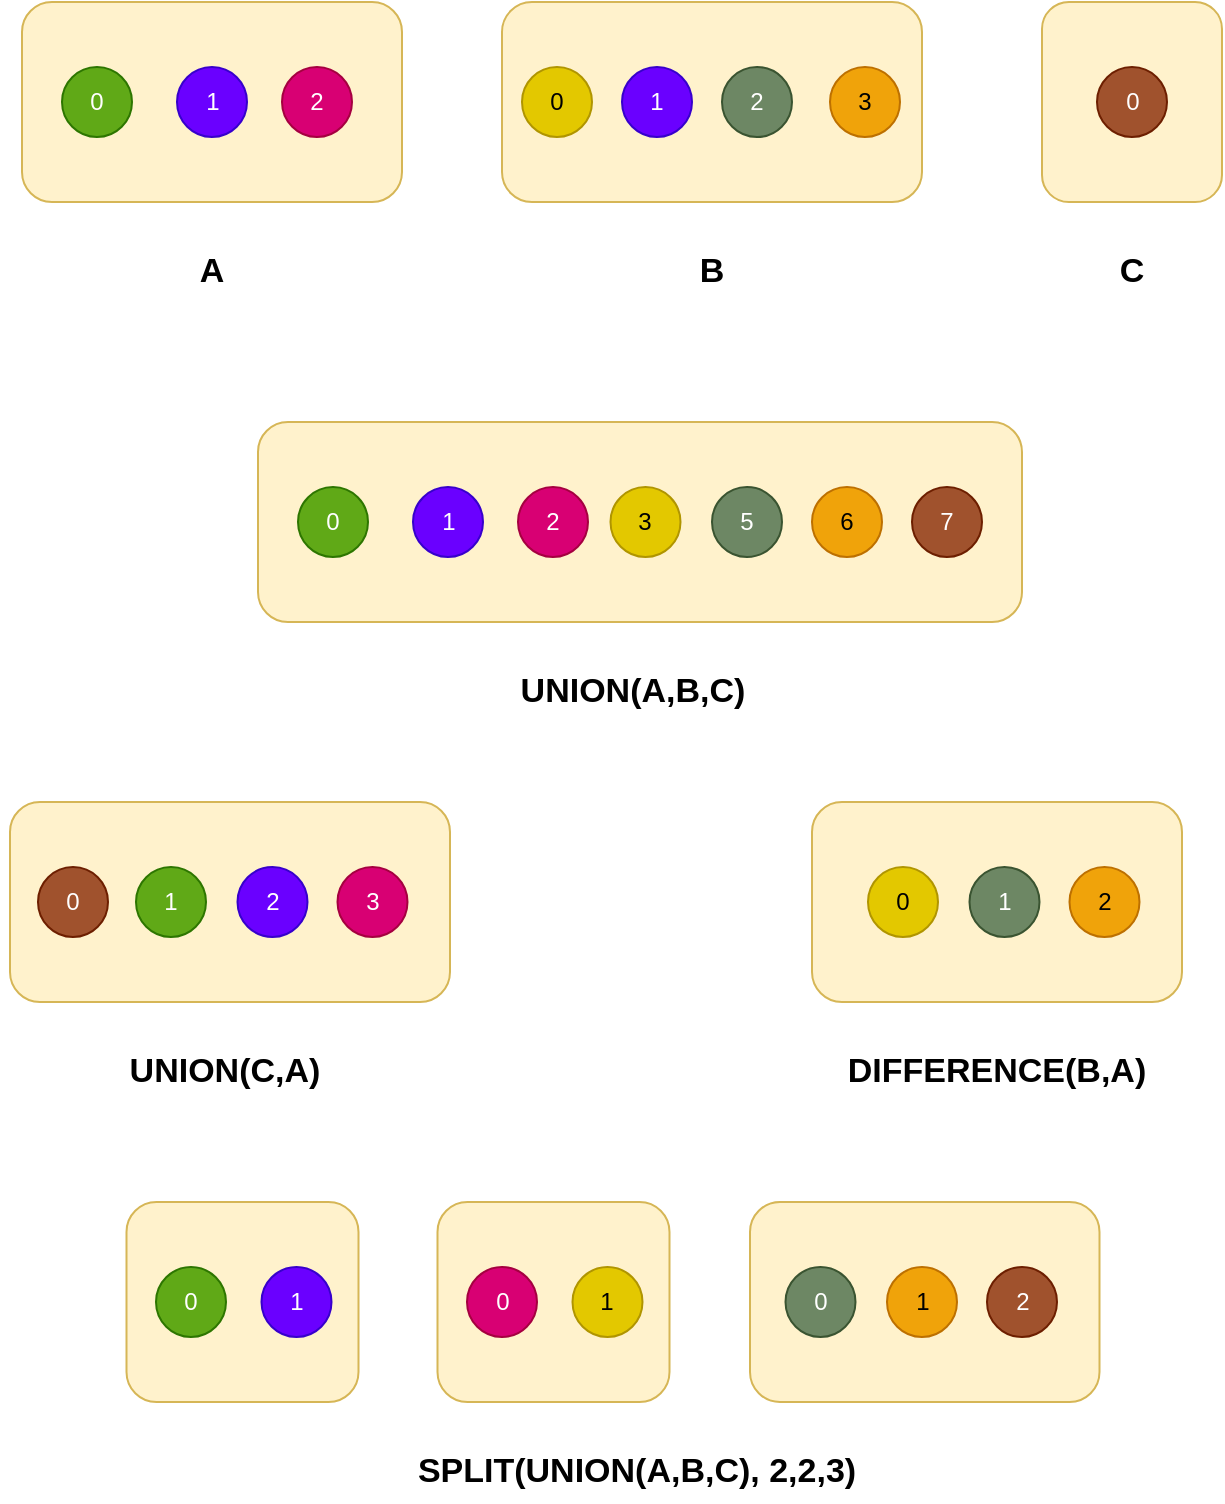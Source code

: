 <mxfile version="21.2.8" type="device">
  <diagram name="Page-1" id="bNRBHeDEAg0nC-5bPOvY">
    <mxGraphModel dx="1728" dy="1011" grid="1" gridSize="10" guides="1" tooltips="1" connect="1" arrows="1" fold="1" page="1" pageScale="1" pageWidth="850" pageHeight="1100" math="0" shadow="0">
      <root>
        <mxCell id="0" />
        <mxCell id="1" parent="0" />
        <mxCell id="jUOp7OIVQVdU6eJiuUFq-4" value="" style="rounded=1;whiteSpace=wrap;html=1;fillColor=#fff2cc;strokeColor=#d6b656;" parent="1" vertex="1">
          <mxGeometry x="136" y="90" width="190" height="100" as="geometry" />
        </mxCell>
        <mxCell id="jUOp7OIVQVdU6eJiuUFq-6" value="" style="rounded=1;whiteSpace=wrap;html=1;fillColor=#fff2cc;strokeColor=#d6b656;" parent="1" vertex="1">
          <mxGeometry x="376" y="90" width="210" height="100" as="geometry" />
        </mxCell>
        <mxCell id="jUOp7OIVQVdU6eJiuUFq-7" value="" style="rounded=1;whiteSpace=wrap;html=1;fillColor=#fff2cc;strokeColor=#d6b656;" parent="1" vertex="1">
          <mxGeometry x="646" y="90" width="90" height="100" as="geometry" />
        </mxCell>
        <mxCell id="jUOp7OIVQVdU6eJiuUFq-9" value="0" style="ellipse;whiteSpace=wrap;html=1;aspect=fixed;fillColor=#60a917;fontColor=#ffffff;strokeColor=#2D7600;" parent="1" vertex="1">
          <mxGeometry x="156" y="122.5" width="35" height="35" as="geometry" />
        </mxCell>
        <mxCell id="jUOp7OIVQVdU6eJiuUFq-11" value="1" style="ellipse;whiteSpace=wrap;html=1;aspect=fixed;fillColor=#6a00ff;fontColor=#ffffff;strokeColor=#3700CC;" parent="1" vertex="1">
          <mxGeometry x="213.5" y="122.5" width="35" height="35" as="geometry" />
        </mxCell>
        <mxCell id="jUOp7OIVQVdU6eJiuUFq-12" value="2" style="ellipse;whiteSpace=wrap;html=1;aspect=fixed;fillColor=#d80073;fontColor=#ffffff;strokeColor=#A50040;" parent="1" vertex="1">
          <mxGeometry x="266" y="122.5" width="35" height="35" as="geometry" />
        </mxCell>
        <mxCell id="jUOp7OIVQVdU6eJiuUFq-13" value="0" style="ellipse;whiteSpace=wrap;html=1;aspect=fixed;fillColor=#e3c800;fontColor=#000000;strokeColor=#B09500;" parent="1" vertex="1">
          <mxGeometry x="386" y="122.5" width="35" height="35" as="geometry" />
        </mxCell>
        <mxCell id="jUOp7OIVQVdU6eJiuUFq-14" value="1" style="ellipse;whiteSpace=wrap;html=1;aspect=fixed;fillColor=#6a00ff;fontColor=#ffffff;strokeColor=#3700CC;" parent="1" vertex="1">
          <mxGeometry x="436" y="122.5" width="35" height="35" as="geometry" />
        </mxCell>
        <mxCell id="jUOp7OIVQVdU6eJiuUFq-15" value="2" style="ellipse;whiteSpace=wrap;html=1;aspect=fixed;fillColor=#6d8764;fontColor=#ffffff;strokeColor=#3A5431;" parent="1" vertex="1">
          <mxGeometry x="486" y="122.5" width="35" height="35" as="geometry" />
        </mxCell>
        <mxCell id="jUOp7OIVQVdU6eJiuUFq-16" value="3" style="ellipse;whiteSpace=wrap;html=1;aspect=fixed;fillColor=#f0a30a;fontColor=#000000;strokeColor=#BD7000;" parent="1" vertex="1">
          <mxGeometry x="540" y="122.5" width="35" height="35" as="geometry" />
        </mxCell>
        <mxCell id="jUOp7OIVQVdU6eJiuUFq-17" value="0" style="ellipse;whiteSpace=wrap;html=1;aspect=fixed;fillColor=#a0522d;fontColor=#ffffff;strokeColor=#6D1F00;" parent="1" vertex="1">
          <mxGeometry x="673.5" y="122.5" width="35" height="35" as="geometry" />
        </mxCell>
        <mxCell id="jUOp7OIVQVdU6eJiuUFq-19" value="&lt;font style=&quot;font-size: 17px;&quot;&gt;A&lt;/font&gt;" style="text;html=1;strokeColor=none;fillColor=none;align=center;verticalAlign=middle;whiteSpace=wrap;rounded=0;fontStyle=1" parent="1" vertex="1">
          <mxGeometry x="201" y="210" width="60" height="30" as="geometry" />
        </mxCell>
        <mxCell id="jUOp7OIVQVdU6eJiuUFq-20" value="&lt;font style=&quot;font-size: 17px;&quot;&gt;B&lt;/font&gt;" style="text;html=1;strokeColor=none;fillColor=none;align=center;verticalAlign=middle;whiteSpace=wrap;rounded=0;fontStyle=1" parent="1" vertex="1">
          <mxGeometry x="451" y="210" width="60" height="30" as="geometry" />
        </mxCell>
        <mxCell id="jUOp7OIVQVdU6eJiuUFq-21" value="&lt;font style=&quot;font-size: 17px;&quot;&gt;C&lt;/font&gt;" style="text;html=1;strokeColor=none;fillColor=none;align=center;verticalAlign=middle;whiteSpace=wrap;rounded=0;fontStyle=1" parent="1" vertex="1">
          <mxGeometry x="661" y="210" width="60" height="30" as="geometry" />
        </mxCell>
        <mxCell id="jUOp7OIVQVdU6eJiuUFq-23" value="" style="rounded=1;whiteSpace=wrap;html=1;fillColor=#fff2cc;strokeColor=#d6b656;" parent="1" vertex="1">
          <mxGeometry x="254" y="300" width="382" height="100" as="geometry" />
        </mxCell>
        <mxCell id="jUOp7OIVQVdU6eJiuUFq-24" value="0" style="ellipse;whiteSpace=wrap;html=1;aspect=fixed;fillColor=#60a917;fontColor=#ffffff;strokeColor=#2D7600;" parent="1" vertex="1">
          <mxGeometry x="274" y="332.5" width="35" height="35" as="geometry" />
        </mxCell>
        <mxCell id="jUOp7OIVQVdU6eJiuUFq-25" value="1" style="ellipse;whiteSpace=wrap;html=1;aspect=fixed;fillColor=#6a00ff;fontColor=#ffffff;strokeColor=#3700CC;" parent="1" vertex="1">
          <mxGeometry x="331.5" y="332.5" width="35" height="35" as="geometry" />
        </mxCell>
        <mxCell id="jUOp7OIVQVdU6eJiuUFq-26" value="2" style="ellipse;whiteSpace=wrap;html=1;aspect=fixed;fillColor=#d80073;fontColor=#ffffff;strokeColor=#A50040;" parent="1" vertex="1">
          <mxGeometry x="384" y="332.5" width="35" height="35" as="geometry" />
        </mxCell>
        <mxCell id="jUOp7OIVQVdU6eJiuUFq-32" value="3" style="ellipse;whiteSpace=wrap;html=1;aspect=fixed;fillColor=#e3c800;fontColor=#000000;strokeColor=#B09500;" parent="1" vertex="1">
          <mxGeometry x="430.25" y="332.5" width="35" height="35" as="geometry" />
        </mxCell>
        <mxCell id="jUOp7OIVQVdU6eJiuUFq-34" value="5" style="ellipse;whiteSpace=wrap;html=1;aspect=fixed;fillColor=#6d8764;fontColor=#ffffff;strokeColor=#3A5431;" parent="1" vertex="1">
          <mxGeometry x="481" y="332.5" width="35" height="35" as="geometry" />
        </mxCell>
        <mxCell id="jUOp7OIVQVdU6eJiuUFq-35" value="6" style="ellipse;whiteSpace=wrap;html=1;aspect=fixed;fillColor=#f0a30a;fontColor=#000000;strokeColor=#BD7000;" parent="1" vertex="1">
          <mxGeometry x="531" y="332.5" width="35" height="35" as="geometry" />
        </mxCell>
        <mxCell id="jUOp7OIVQVdU6eJiuUFq-36" value="7" style="ellipse;whiteSpace=wrap;html=1;aspect=fixed;fillColor=#a0522d;fontColor=#ffffff;strokeColor=#6D1F00;" parent="1" vertex="1">
          <mxGeometry x="581" y="332.5" width="35" height="35" as="geometry" />
        </mxCell>
        <mxCell id="jUOp7OIVQVdU6eJiuUFq-38" value="&lt;font style=&quot;font-size: 17px;&quot;&gt;UNION(A,B,C)&lt;/font&gt;" style="text;html=1;strokeColor=none;fillColor=none;align=center;verticalAlign=middle;whiteSpace=wrap;rounded=0;fontStyle=1" parent="1" vertex="1">
          <mxGeometry x="328.75" y="420" width="225" height="30" as="geometry" />
        </mxCell>
        <mxCell id="jUOp7OIVQVdU6eJiuUFq-39" value="" style="rounded=1;whiteSpace=wrap;html=1;fillColor=#fff2cc;strokeColor=#d6b656;" parent="1" vertex="1">
          <mxGeometry x="130" y="490" width="220" height="100" as="geometry" />
        </mxCell>
        <mxCell id="jUOp7OIVQVdU6eJiuUFq-43" value="1" style="ellipse;whiteSpace=wrap;html=1;aspect=fixed;fillColor=#60a917;fontColor=#ffffff;strokeColor=#2D7600;" parent="1" vertex="1">
          <mxGeometry x="193" y="522.5" width="35" height="35" as="geometry" />
        </mxCell>
        <mxCell id="jUOp7OIVQVdU6eJiuUFq-44" value="2" style="ellipse;whiteSpace=wrap;html=1;aspect=fixed;fillColor=#6a00ff;fontColor=#ffffff;strokeColor=#3700CC;" parent="1" vertex="1">
          <mxGeometry x="243.75" y="522.5" width="35" height="35" as="geometry" />
        </mxCell>
        <mxCell id="jUOp7OIVQVdU6eJiuUFq-45" value="3" style="ellipse;whiteSpace=wrap;html=1;aspect=fixed;fillColor=#d80073;fontColor=#ffffff;strokeColor=#A50040;" parent="1" vertex="1">
          <mxGeometry x="293.75" y="522.5" width="35" height="35" as="geometry" />
        </mxCell>
        <mxCell id="jUOp7OIVQVdU6eJiuUFq-46" value="0" style="ellipse;whiteSpace=wrap;html=1;aspect=fixed;fillColor=#a0522d;fontColor=#ffffff;strokeColor=#6D1F00;" parent="1" vertex="1">
          <mxGeometry x="144" y="522.5" width="35" height="35" as="geometry" />
        </mxCell>
        <mxCell id="jUOp7OIVQVdU6eJiuUFq-47" value="&lt;font style=&quot;font-size: 17px;&quot;&gt;UNION(C,A)&lt;/font&gt;" style="text;html=1;strokeColor=none;fillColor=none;align=center;verticalAlign=middle;whiteSpace=wrap;rounded=0;fontStyle=1" parent="1" vertex="1">
          <mxGeometry x="125" y="610" width="225" height="30" as="geometry" />
        </mxCell>
        <mxCell id="jUOp7OIVQVdU6eJiuUFq-49" value="" style="rounded=1;whiteSpace=wrap;html=1;fillColor=#fff2cc;strokeColor=#d6b656;" parent="1" vertex="1">
          <mxGeometry x="531" y="490" width="185" height="100" as="geometry" />
        </mxCell>
        <mxCell id="jUOp7OIVQVdU6eJiuUFq-50" value="0" style="ellipse;whiteSpace=wrap;html=1;aspect=fixed;fillColor=#e3c800;fontColor=#000000;strokeColor=#B09500;" parent="1" vertex="1">
          <mxGeometry x="559" y="522.5" width="35" height="35" as="geometry" />
        </mxCell>
        <mxCell id="jUOp7OIVQVdU6eJiuUFq-51" value="1" style="ellipse;whiteSpace=wrap;html=1;aspect=fixed;fillColor=#6d8764;fontColor=#ffffff;strokeColor=#3A5431;" parent="1" vertex="1">
          <mxGeometry x="609.75" y="522.5" width="35" height="35" as="geometry" />
        </mxCell>
        <mxCell id="jUOp7OIVQVdU6eJiuUFq-52" value="2" style="ellipse;whiteSpace=wrap;html=1;aspect=fixed;fillColor=#f0a30a;fontColor=#000000;strokeColor=#BD7000;" parent="1" vertex="1">
          <mxGeometry x="659.75" y="522.5" width="35" height="35" as="geometry" />
        </mxCell>
        <mxCell id="jUOp7OIVQVdU6eJiuUFq-54" value="&lt;font style=&quot;font-size: 17px;&quot;&gt;DIFFERENCE(B,A)&lt;/font&gt;" style="text;html=1;strokeColor=none;fillColor=none;align=center;verticalAlign=middle;whiteSpace=wrap;rounded=0;fontStyle=1" parent="1" vertex="1">
          <mxGeometry x="511" y="610" width="225" height="30" as="geometry" />
        </mxCell>
        <mxCell id="jUOp7OIVQVdU6eJiuUFq-55" value="" style="rounded=1;whiteSpace=wrap;html=1;fillColor=#fff2cc;strokeColor=#d6b656;" parent="1" vertex="1">
          <mxGeometry x="188.25" y="690" width="116" height="100" as="geometry" />
        </mxCell>
        <mxCell id="jUOp7OIVQVdU6eJiuUFq-56" value="0" style="ellipse;whiteSpace=wrap;html=1;aspect=fixed;fillColor=#60a917;fontColor=#ffffff;strokeColor=#2D7600;" parent="1" vertex="1">
          <mxGeometry x="203" y="722.5" width="35" height="35" as="geometry" />
        </mxCell>
        <mxCell id="jUOp7OIVQVdU6eJiuUFq-57" value="1" style="ellipse;whiteSpace=wrap;html=1;aspect=fixed;fillColor=#6a00ff;fontColor=#ffffff;strokeColor=#3700CC;" parent="1" vertex="1">
          <mxGeometry x="255.75" y="722.5" width="35" height="35" as="geometry" />
        </mxCell>
        <mxCell id="jUOp7OIVQVdU6eJiuUFq-63" value="&lt;font style=&quot;font-size: 17px;&quot;&gt;SPLIT(UNION(A,B,C), 2,2,3)&lt;/font&gt;" style="text;html=1;strokeColor=none;fillColor=none;align=center;verticalAlign=middle;whiteSpace=wrap;rounded=0;fontStyle=1" parent="1" vertex="1">
          <mxGeometry x="331.25" y="810" width="225" height="30" as="geometry" />
        </mxCell>
        <mxCell id="jUOp7OIVQVdU6eJiuUFq-64" value="" style="rounded=1;whiteSpace=wrap;html=1;fillColor=#fff2cc;strokeColor=#d6b656;" parent="1" vertex="1">
          <mxGeometry x="343.75" y="690" width="116" height="100" as="geometry" />
        </mxCell>
        <mxCell id="jUOp7OIVQVdU6eJiuUFq-65" value="0" style="ellipse;whiteSpace=wrap;html=1;aspect=fixed;fillColor=#d80073;fontColor=#ffffff;strokeColor=#A50040;" parent="1" vertex="1">
          <mxGeometry x="358.5" y="722.5" width="35" height="35" as="geometry" />
        </mxCell>
        <mxCell id="jUOp7OIVQVdU6eJiuUFq-66" value="1" style="ellipse;whiteSpace=wrap;html=1;aspect=fixed;fillColor=#e3c800;fontColor=#000000;strokeColor=#B09500;" parent="1" vertex="1">
          <mxGeometry x="411.25" y="722.5" width="35" height="35" as="geometry" />
        </mxCell>
        <mxCell id="jUOp7OIVQVdU6eJiuUFq-70" value="" style="rounded=1;whiteSpace=wrap;html=1;fillColor=#fff2cc;strokeColor=#d6b656;" parent="1" vertex="1">
          <mxGeometry x="500" y="690" width="174.75" height="100" as="geometry" />
        </mxCell>
        <mxCell id="jUOp7OIVQVdU6eJiuUFq-71" value="0" style="ellipse;whiteSpace=wrap;html=1;aspect=fixed;fillColor=#6d8764;fontColor=#ffffff;strokeColor=#3A5431;" parent="1" vertex="1">
          <mxGeometry x="517.75" y="722.5" width="35" height="35" as="geometry" />
        </mxCell>
        <mxCell id="jUOp7OIVQVdU6eJiuUFq-72" value="1" style="ellipse;whiteSpace=wrap;html=1;aspect=fixed;fillColor=#f0a30a;fontColor=#000000;strokeColor=#BD7000;" parent="1" vertex="1">
          <mxGeometry x="568.5" y="722.5" width="35" height="35" as="geometry" />
        </mxCell>
        <mxCell id="jUOp7OIVQVdU6eJiuUFq-73" value="2" style="ellipse;whiteSpace=wrap;html=1;aspect=fixed;fillColor=#a0522d;fontColor=#ffffff;strokeColor=#6D1F00;" parent="1" vertex="1">
          <mxGeometry x="618.5" y="722.5" width="35" height="35" as="geometry" />
        </mxCell>
      </root>
    </mxGraphModel>
  </diagram>
</mxfile>
